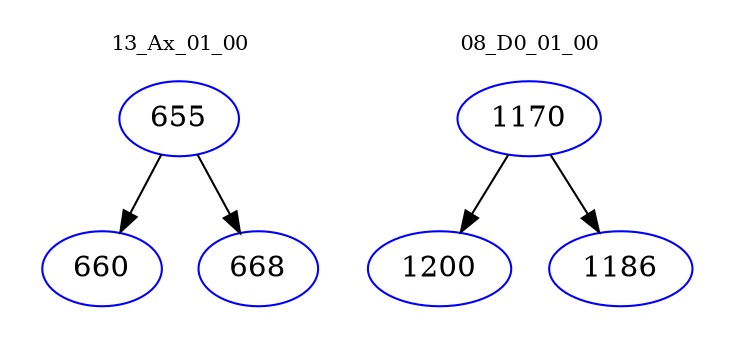 digraph{
subgraph cluster_0 {
color = white
label = "13_Ax_01_00";
fontsize=10;
T0_655 [label="655", color="blue"]
T0_655 -> T0_660 [color="black"]
T0_660 [label="660", color="blue"]
T0_655 -> T0_668 [color="black"]
T0_668 [label="668", color="blue"]
}
subgraph cluster_1 {
color = white
label = "08_D0_01_00";
fontsize=10;
T1_1170 [label="1170", color="blue"]
T1_1170 -> T1_1200 [color="black"]
T1_1200 [label="1200", color="blue"]
T1_1170 -> T1_1186 [color="black"]
T1_1186 [label="1186", color="blue"]
}
}
